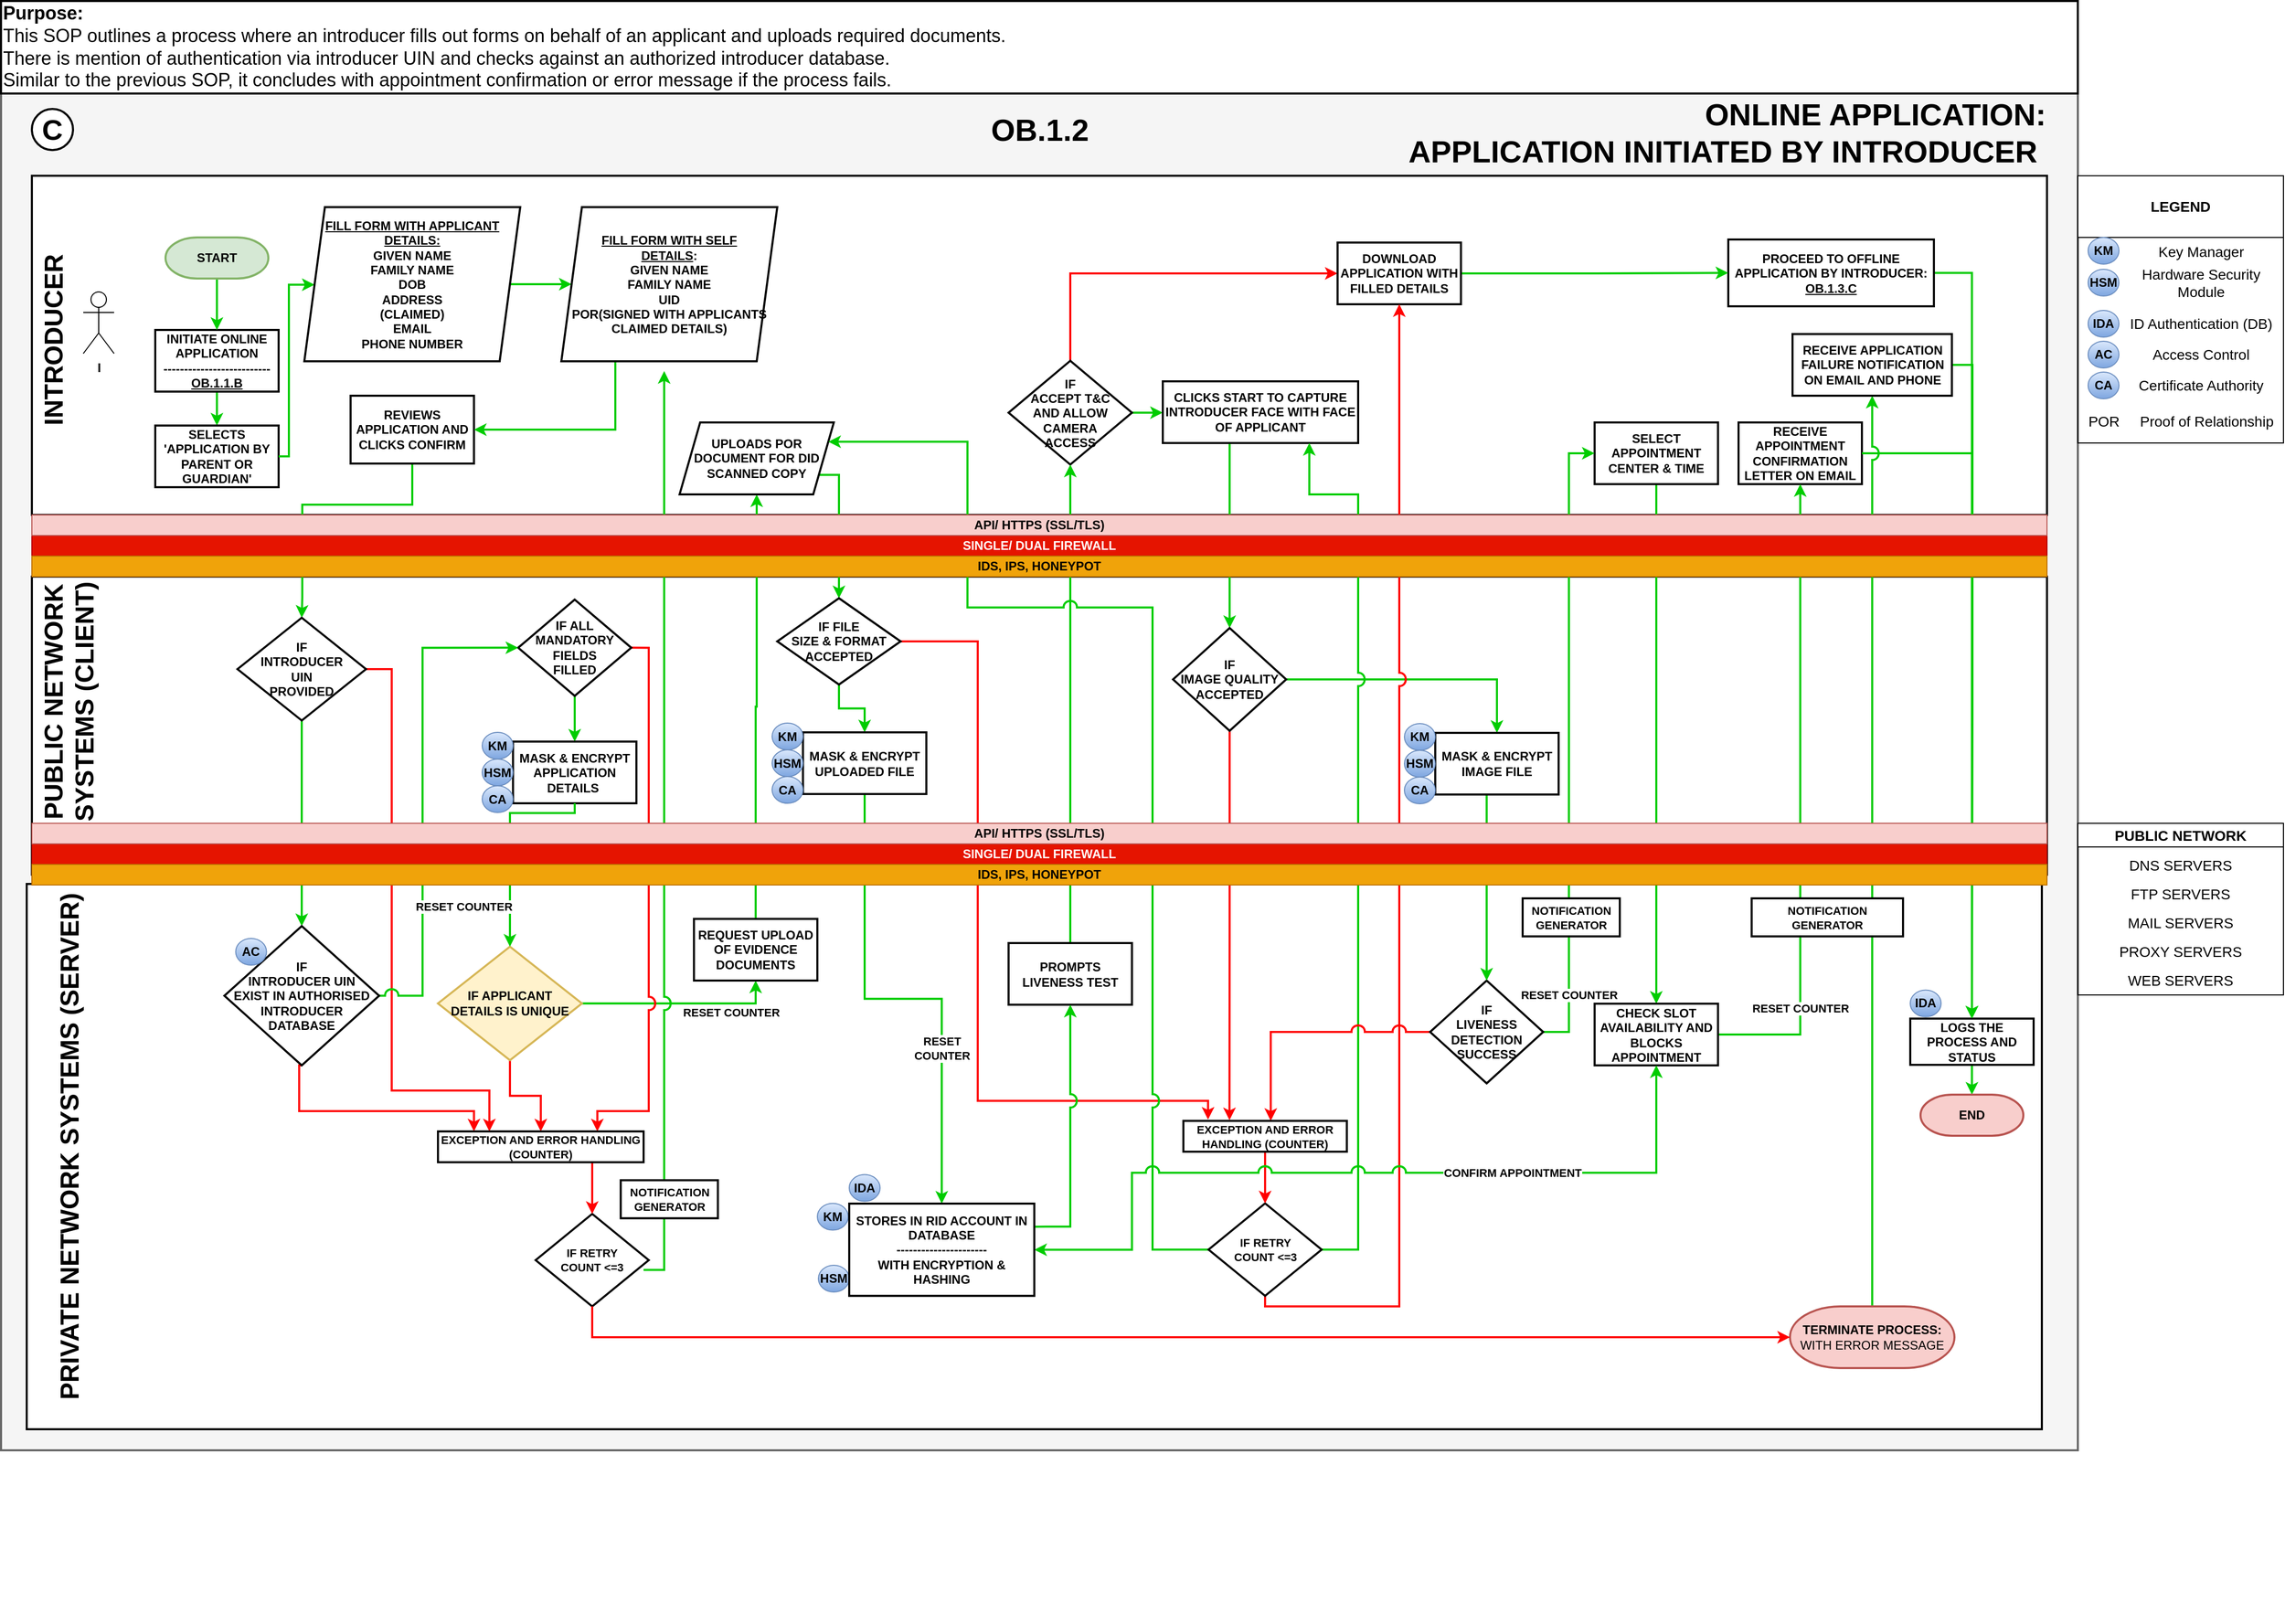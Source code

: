 <mxfile version="20.7.4" type="device"><diagram id="mKZWbqL0XB0lJD7sHjVe" name="Page-1"><mxGraphModel dx="-932" dy="743" grid="1" gridSize="10" guides="1" tooltips="1" connect="1" arrows="1" fold="1" page="1" pageScale="1" pageWidth="1920" pageHeight="1200" math="0" shadow="0"><root><mxCell id="0"/><mxCell id="1" parent="0"/><mxCell id="V0XUvgyLBSWxk2wAO0TV-1" value="" style="rounded=0;whiteSpace=wrap;html=1;fontSize=25;fillColor=#f5f5f5;fontColor=#333333;strokeColor=#666666;direction=east;strokeWidth=2;fontStyle=1" parent="1" vertex="1"><mxGeometry x="2150" y="100" width="2020" height="1320" as="geometry"/></mxCell><mxCell id="V0XUvgyLBSWxk2wAO0TV-2" value="" style="rounded=0;whiteSpace=wrap;html=1;strokeWidth=2;fontStyle=1" parent="1" vertex="1"><mxGeometry x="2180" y="570" width="1960" height="290" as="geometry"/></mxCell><mxCell id="V0XUvgyLBSWxk2wAO0TV-3" value="" style="rounded=0;whiteSpace=wrap;html=1;strokeWidth=2;fontStyle=1" parent="1" vertex="1"><mxGeometry x="2180" y="180" width="1960" height="330" as="geometry"/></mxCell><mxCell id="V0XUvgyLBSWxk2wAO0TV-4" value="" style="rounded=0;whiteSpace=wrap;html=1;strokeWidth=2;fontStyle=1" parent="1" vertex="1"><mxGeometry x="2175" y="869" width="1960" height="530.5" as="geometry"/></mxCell><mxCell id="V0XUvgyLBSWxk2wAO0TV-5" style="edgeStyle=orthogonalEdgeStyle;rounded=0;orthogonalLoop=1;jettySize=auto;html=1;exitX=0.5;exitY=1;exitDx=0;exitDy=0;strokeColor=#00CC00;strokeWidth=2;fontStyle=1" parent="1" source="V0XUvgyLBSWxk2wAO0TV-6" target="V0XUvgyLBSWxk2wAO0TV-7" edge="1"><mxGeometry relative="1" as="geometry"/></mxCell><mxCell id="V0XUvgyLBSWxk2wAO0TV-6" value="INITIATE ONLINE APPLICATION&lt;br&gt;--------------------------&lt;br&gt;&lt;u&gt;OB.1.1.B&lt;/u&gt;" style="rounded=0;whiteSpace=wrap;html=1;strokeWidth=2;fontStyle=1" parent="1" vertex="1"><mxGeometry x="2300" y="330" width="120" height="60" as="geometry"/></mxCell><mxCell id="V0XUvgyLBSWxk2wAO0TV-7" value="SELECTS 'APPLICATION BY PARENT OR GUARDIAN'" style="rounded=0;whiteSpace=wrap;html=1;strokeWidth=2;fontStyle=1" parent="1" vertex="1"><mxGeometry x="2300" y="423" width="120" height="60" as="geometry"/></mxCell><mxCell id="V0XUvgyLBSWxk2wAO0TV-8" style="edgeStyle=orthogonalEdgeStyle;rounded=0;orthogonalLoop=1;jettySize=auto;html=1;exitX=1;exitY=0.5;exitDx=0;exitDy=0;entryX=0;entryY=0.5;entryDx=0;entryDy=0;strokeColor=#00CC00;strokeWidth=2;fontStyle=1" parent="1" source="V0XUvgyLBSWxk2wAO0TV-7" target="V0XUvgyLBSWxk2wAO0TV-51" edge="1"><mxGeometry relative="1" as="geometry"><mxPoint x="2620" y="310" as="targetPoint"/><Array as="points"><mxPoint x="2430" y="453"/><mxPoint x="2430" y="286"/><mxPoint x="2455" y="286"/></Array><mxPoint x="2570" y="450" as="sourcePoint"/></mxGeometry></mxCell><mxCell id="V0XUvgyLBSWxk2wAO0TV-9" style="edgeStyle=orthogonalEdgeStyle;rounded=0;orthogonalLoop=1;jettySize=auto;html=1;exitX=0.5;exitY=1;exitDx=0;exitDy=0;strokeColor=#00CC00;strokeWidth=2;fontStyle=1;entryX=0.5;entryY=0;entryDx=0;entryDy=0;" parent="1" source="V0XUvgyLBSWxk2wAO0TV-10" target="V0XUvgyLBSWxk2wAO0TV-134" edge="1"><mxGeometry relative="1" as="geometry"><Array as="points"><mxPoint x="2550" y="500"/><mxPoint x="2443" y="500"/><mxPoint x="2443" y="590"/><mxPoint x="2443" y="590"/></Array><mxPoint x="2515" y="597.0" as="targetPoint"/></mxGeometry></mxCell><mxCell id="V0XUvgyLBSWxk2wAO0TV-10" value="REVIEWS APPLICATION AND CLICKS CONFIRM" style="rounded=0;whiteSpace=wrap;html=1;strokeWidth=2;fontStyle=1" parent="1" vertex="1"><mxGeometry x="2490" y="394" width="120" height="66" as="geometry"/></mxCell><mxCell id="V0XUvgyLBSWxk2wAO0TV-11" value="" style="edgeStyle=orthogonalEdgeStyle;rounded=0;orthogonalLoop=1;jettySize=auto;html=1;exitX=0.5;exitY=1;exitDx=0;exitDy=0;strokeColor=#FF0000;strokeWidth=2;fontStyle=1;horizontal=1;fontSize=13;verticalAlign=middle;" parent="1" source="V0XUvgyLBSWxk2wAO0TV-13" target="V0XUvgyLBSWxk2wAO0TV-139" edge="1"><mxGeometry x="-0.274" y="20" relative="1" as="geometry"><mxPoint x="2640" y="389.5" as="targetPoint"/><Array as="points"/><mxPoint as="offset"/></mxGeometry></mxCell><mxCell id="V0XUvgyLBSWxk2wAO0TV-12" value="RESET COUNTER" style="edgeStyle=orthogonalEdgeStyle;rounded=0;orthogonalLoop=1;jettySize=auto;html=1;exitX=1;exitY=0.5;exitDx=0;exitDy=0;entryX=0.5;entryY=1;entryDx=0;entryDy=0;strokeColor=#00CC00;strokeWidth=2;fontStyle=1;jumpStyle=arc;" parent="1" source="V0XUvgyLBSWxk2wAO0TV-13" target="V0XUvgyLBSWxk2wAO0TV-19" edge="1"><mxGeometry x="0.516" y="-9" relative="1" as="geometry"><mxPoint as="offset"/></mxGeometry></mxCell><mxCell id="V0XUvgyLBSWxk2wAO0TV-13" value="IF APPLICANT&lt;br style=&quot;border-color: var(--border-color);&quot;&gt;DETAILS IS UNIQUE" style="rounded=0;whiteSpace=wrap;html=1;strokeWidth=2;fontStyle=1;shape=rhombus;perimeter=rhombusPerimeter;fillColor=#fff2cc;strokeColor=#d6b656;" parent="1" vertex="1"><mxGeometry x="2575" y="930" width="140" height="110.5" as="geometry"/></mxCell><mxCell id="V0XUvgyLBSWxk2wAO0TV-14" style="edgeStyle=orthogonalEdgeStyle;rounded=0;orthogonalLoop=1;jettySize=auto;html=1;exitX=0.5;exitY=1;exitDx=0;exitDy=0;entryX=0.5;entryY=0;entryDx=0;entryDy=0;strokeColor=#00CC00;strokeWidth=2;fontStyle=1" parent="1" source="V0XUvgyLBSWxk2wAO0TV-16" target="V0XUvgyLBSWxk2wAO0TV-87" edge="1"><mxGeometry relative="1" as="geometry"/></mxCell><mxCell id="V0XUvgyLBSWxk2wAO0TV-15" style="edgeStyle=orthogonalEdgeStyle;rounded=0;orthogonalLoop=1;jettySize=auto;html=1;exitX=1;exitY=0.5;exitDx=0;exitDy=0;fontSize=13;verticalAlign=bottom;strokeColor=#FF0000;strokeWidth=2;fontStyle=1;jumpStyle=arc;jumpSize=11;" parent="1" source="V0XUvgyLBSWxk2wAO0TV-16" target="V0XUvgyLBSWxk2wAO0TV-139" edge="1"><mxGeometry relative="1" as="geometry"><Array as="points"><mxPoint x="2780" y="639"/><mxPoint x="2780" y="1090"/><mxPoint x="2730" y="1090"/></Array></mxGeometry></mxCell><mxCell id="V0XUvgyLBSWxk2wAO0TV-16" value="IF ALL&lt;br&gt;MANDATORY FIELDS &lt;br&gt;FILLED" style="rounded=0;whiteSpace=wrap;html=1;strokeWidth=2;fontStyle=1;shape=rhombus;perimeter=rhombusPerimeter;" parent="1" vertex="1"><mxGeometry x="2653" y="592.36" width="110" height="93.64" as="geometry"/></mxCell><mxCell id="V0XUvgyLBSWxk2wAO0TV-18" style="edgeStyle=orthogonalEdgeStyle;rounded=0;orthogonalLoop=1;jettySize=auto;html=1;exitX=0.5;exitY=0;exitDx=0;exitDy=0;strokeColor=#00CC00;strokeWidth=2;fontStyle=1" parent="1" source="V0XUvgyLBSWxk2wAO0TV-19" target="V0XUvgyLBSWxk2wAO0TV-21" edge="1"><mxGeometry relative="1" as="geometry"/></mxCell><mxCell id="V0XUvgyLBSWxk2wAO0TV-19" value="REQUEST UPLOAD OF EVIDENCE DOCUMENTS" style="rounded=0;whiteSpace=wrap;html=1;strokeWidth=2;fontStyle=1" parent="1" vertex="1"><mxGeometry x="2824" y="903" width="120" height="60" as="geometry"/></mxCell><mxCell id="V0XUvgyLBSWxk2wAO0TV-20" style="edgeStyle=orthogonalEdgeStyle;rounded=0;orthogonalLoop=1;jettySize=auto;html=1;exitX=1;exitY=0.75;exitDx=0;exitDy=0;entryX=0.5;entryY=0;entryDx=0;entryDy=0;strokeColor=#00CC00;strokeWidth=2;fontStyle=1" parent="1" source="V0XUvgyLBSWxk2wAO0TV-21" target="V0XUvgyLBSWxk2wAO0TV-34" edge="1"><mxGeometry relative="1" as="geometry"><Array as="points"><mxPoint x="2965" y="471"/></Array></mxGeometry></mxCell><mxCell id="V0XUvgyLBSWxk2wAO0TV-21" value="UPLOADS POR DOCUMENT FOR DID SCANNED COPY" style="rounded=0;whiteSpace=wrap;html=1;strokeWidth=2;fontStyle=1;shape=parallelogram;perimeter=parallelogramPerimeter;fixedSize=1;" parent="1" vertex="1"><mxGeometry x="2810" y="420" width="150" height="70" as="geometry"/></mxCell><mxCell id="V0XUvgyLBSWxk2wAO0TV-22" style="edgeStyle=orthogonalEdgeStyle;rounded=0;orthogonalLoop=1;jettySize=auto;html=1;exitX=1;exitY=0.5;exitDx=0;exitDy=0;entryX=0;entryY=0.5;entryDx=0;entryDy=0;strokeColor=#00CC00;strokeWidth=2;fontStyle=1" parent="1" source="V0XUvgyLBSWxk2wAO0TV-24" target="V0XUvgyLBSWxk2wAO0TV-26" edge="1"><mxGeometry relative="1" as="geometry"/></mxCell><mxCell id="V0XUvgyLBSWxk2wAO0TV-23" style="edgeStyle=orthogonalEdgeStyle;rounded=0;orthogonalLoop=1;jettySize=auto;html=1;exitX=0.5;exitY=0;exitDx=0;exitDy=0;entryX=0;entryY=0.5;entryDx=0;entryDy=0;strokeColor=#FF0000;strokeWidth=2;fontStyle=1;" parent="1" source="V0XUvgyLBSWxk2wAO0TV-24" target="V0XUvgyLBSWxk2wAO0TV-57" edge="1"><mxGeometry relative="1" as="geometry"><mxPoint x="3190" y="330" as="targetPoint"/></mxGeometry></mxCell><mxCell id="V0XUvgyLBSWxk2wAO0TV-24" value="IF &lt;br&gt;ACCEPT T&amp;amp;C &lt;br&gt;AND ALLOW CAMERA &lt;br&gt;ACCESS" style="rounded=0;whiteSpace=wrap;html=1;strokeWidth=2;fontStyle=1;shape=rhombus;perimeter=rhombusPerimeter;" parent="1" vertex="1"><mxGeometry x="3130" y="360" width="120" height="101" as="geometry"/></mxCell><mxCell id="V0XUvgyLBSWxk2wAO0TV-25" style="edgeStyle=orthogonalEdgeStyle;rounded=0;orthogonalLoop=1;jettySize=auto;html=1;exitX=0.342;exitY=1.005;exitDx=0;exitDy=0;strokeColor=#00CC00;strokeWidth=2;fontStyle=1;exitPerimeter=0;" parent="1" source="V0XUvgyLBSWxk2wAO0TV-26" target="V0XUvgyLBSWxk2wAO0TV-49" edge="1"><mxGeometry relative="1" as="geometry"><Array as="points"><mxPoint x="3344" y="440"/><mxPoint x="3345" y="440"/></Array></mxGeometry></mxCell><mxCell id="V0XUvgyLBSWxk2wAO0TV-26" value="CLICKS START TO CAPTURE INTRODUCER FACE WITH FACE OF APPLICANT" style="rounded=0;whiteSpace=wrap;html=1;strokeWidth=2;fontStyle=1" parent="1" vertex="1"><mxGeometry x="3280" y="380" width="190" height="60" as="geometry"/></mxCell><mxCell id="V0XUvgyLBSWxk2wAO0TV-27" value="RECEIVE APPOINTMENT CONFIRMATION LETTER ON EMAIL" style="rounded=0;whiteSpace=wrap;html=1;strokeWidth=2;fontStyle=1" parent="1" vertex="1"><mxGeometry x="3840" y="420" width="120" height="60" as="geometry"/></mxCell><mxCell id="V0XUvgyLBSWxk2wAO0TV-28" style="edgeStyle=orthogonalEdgeStyle;rounded=0;orthogonalLoop=1;jettySize=auto;html=1;exitX=0.5;exitY=1;exitDx=0;exitDy=0;entryX=0.5;entryY=0;entryDx=0;entryDy=0;strokeColor=#00CC00;strokeWidth=2;fontStyle=1" parent="1" source="V0XUvgyLBSWxk2wAO0TV-29" target="V0XUvgyLBSWxk2wAO0TV-42" edge="1"><mxGeometry relative="1" as="geometry"><Array as="points"><mxPoint x="3760" y="900"/><mxPoint x="3760" y="900"/></Array></mxGeometry></mxCell><mxCell id="V0XUvgyLBSWxk2wAO0TV-29" value="SELECT APPOINTMENT CENTER &amp;amp; TIME" style="rounded=0;whiteSpace=wrap;html=1;strokeWidth=2;fontStyle=1" parent="1" vertex="1"><mxGeometry x="3700" y="420" width="120" height="60" as="geometry"/></mxCell><mxCell id="V0XUvgyLBSWxk2wAO0TV-30" style="edgeStyle=orthogonalEdgeStyle;rounded=0;orthogonalLoop=1;jettySize=auto;html=1;exitX=0.5;exitY=0;exitDx=0;exitDy=0;strokeColor=#00CC00;strokeWidth=2;fontStyle=1;entryX=0.5;entryY=1;entryDx=0;entryDy=0;" parent="1" source="V0XUvgyLBSWxk2wAO0TV-31" target="V0XUvgyLBSWxk2wAO0TV-24" edge="1"><mxGeometry relative="1" as="geometry"><Array as="points"><mxPoint x="3190" y="470"/></Array><mxPoint x="3340" y="480" as="targetPoint"/></mxGeometry></mxCell><mxCell id="V0XUvgyLBSWxk2wAO0TV-31" value="PROMPTS LIVENESS TEST" style="rounded=0;whiteSpace=wrap;html=1;strokeWidth=2;fontStyle=1" parent="1" vertex="1"><mxGeometry x="3130" y="926.5" width="120" height="60" as="geometry"/></mxCell><mxCell id="V0XUvgyLBSWxk2wAO0TV-32" value="RESET &lt;br&gt;COUNTER" style="edgeStyle=orthogonalEdgeStyle;rounded=0;orthogonalLoop=1;jettySize=auto;html=1;exitX=0.5;exitY=1;exitDx=0;exitDy=0;strokeColor=#00CC00;strokeWidth=2;fontStyle=1;" parent="1" source="V0XUvgyLBSWxk2wAO0TV-100" target="V0XUvgyLBSWxk2wAO0TV-105" edge="1"><mxGeometry x="0.363" relative="1" as="geometry"><mxPoint x="3200" y="925.5" as="targetPoint"/><mxPoint as="offset"/></mxGeometry></mxCell><mxCell id="V0XUvgyLBSWxk2wAO0TV-33" style="edgeStyle=orthogonalEdgeStyle;rounded=0;orthogonalLoop=1;jettySize=auto;html=1;exitX=1;exitY=0.5;exitDx=0;exitDy=0;entryX=0.153;entryY=-0.039;entryDx=0;entryDy=0;fontSize=13;verticalAlign=bottom;strokeColor=#FF0000;strokeWidth=2;fontStyle=1;entryPerimeter=0;" parent="1" source="V0XUvgyLBSWxk2wAO0TV-34" target="V0XUvgyLBSWxk2wAO0TV-122" edge="1"><mxGeometry relative="1" as="geometry"><Array as="points"><mxPoint x="3100" y="633"/><mxPoint x="3100" y="1080"/><mxPoint x="3324" y="1080"/><mxPoint x="3324" y="1098"/></Array></mxGeometry></mxCell><mxCell id="NzUfy9cO0BzUcHue6pzK-2" style="edgeStyle=orthogonalEdgeStyle;rounded=0;orthogonalLoop=1;jettySize=auto;html=1;exitX=0.5;exitY=1;exitDx=0;exitDy=0;strokeColor=#00CC00;strokeWidth=2;fontStyle=1;" parent="1" source="V0XUvgyLBSWxk2wAO0TV-34" target="V0XUvgyLBSWxk2wAO0TV-100" edge="1"><mxGeometry relative="1" as="geometry"/></mxCell><mxCell id="V0XUvgyLBSWxk2wAO0TV-34" value="IF FILE&lt;br&gt;SIZE &amp;amp; FORMAT ACCEPTED" style="rounded=0;whiteSpace=wrap;html=1;strokeWidth=2;fontStyle=1;shape=rhombus;perimeter=rhombusPerimeter;" parent="1" vertex="1"><mxGeometry x="2905" y="591" width="120" height="84" as="geometry"/></mxCell><mxCell id="V0XUvgyLBSWxk2wAO0TV-35" style="edgeStyle=orthogonalEdgeStyle;rounded=0;orthogonalLoop=1;jettySize=auto;html=1;exitX=1;exitY=0.5;exitDx=0;exitDy=0;strokeColor=#00CC00;strokeWidth=2;fontStyle=1" parent="1" source="V0XUvgyLBSWxk2wAO0TV-27" target="V0XUvgyLBSWxk2wAO0TV-94" edge="1"><mxGeometry relative="1" as="geometry"><mxPoint x="4060" y="1165.5" as="targetPoint"/></mxGeometry></mxCell><mxCell id="V0XUvgyLBSWxk2wAO0TV-36" style="edgeStyle=orthogonalEdgeStyle;rounded=0;orthogonalLoop=1;jettySize=auto;html=1;exitX=1;exitY=0.25;exitDx=0;exitDy=0;entryX=0.5;entryY=1;entryDx=0;entryDy=0;strokeColor=#00CC00;strokeWidth=2;fontStyle=1;jumpStyle=arc;jumpSize=11;" parent="1" source="V0XUvgyLBSWxk2wAO0TV-105" target="V0XUvgyLBSWxk2wAO0TV-31" edge="1"><mxGeometry relative="1" as="geometry"><mxPoint x="3280" y="945.5" as="sourcePoint"/></mxGeometry></mxCell><mxCell id="V0XUvgyLBSWxk2wAO0TV-37" value="INTRODUCER" style="text;html=1;align=center;verticalAlign=middle;resizable=0;points=[];autosize=1;strokeColor=none;fillColor=none;fontSize=25;fontStyle=1;strokeWidth=2;horizontal=0;" parent="1" vertex="1"><mxGeometry x="2175" y="250" width="50" height="180" as="geometry"/></mxCell><mxCell id="V0XUvgyLBSWxk2wAO0TV-38" value="OB.1.2" style="text;html=1;align=center;verticalAlign=middle;resizable=0;points=[];autosize=1;strokeColor=none;fillColor=none;fontSize=30;fontStyle=1" parent="1" vertex="1"><mxGeometry x="3100" y="110" width="120" height="50" as="geometry"/></mxCell><mxCell id="V0XUvgyLBSWxk2wAO0TV-39" value="&lt;br&gt;&lt;table style=&quot;border-collapse:&lt;br/&gt; collapse;width:310pt&quot; width=&quot;413&quot; cellspacing=&quot;0&quot; cellpadding=&quot;0&quot; border=&quot;0&quot;&gt;&lt;tbody&gt;&lt;tr style=&quot;height:14.4pt&quot; height=&quot;19&quot;&gt;  &lt;td style=&quot;height:14.4pt;width:310pt&quot; width=&quot;413&quot; class=&quot;xl65&quot; height=&quot;19&quot;&gt;ONLINE APPLICATION: &lt;br&gt;APPLICATION INITIATED BY INTRODUCER&amp;nbsp;&lt;/td&gt;&lt;/tr&gt;&lt;/tbody&gt;&lt;/table&gt;" style="text;html=1;align=right;verticalAlign=middle;resizable=0;points=[];autosize=1;strokeColor=none;fillColor=none;fontSize=30;fontStyle=1" parent="1" vertex="1"><mxGeometry x="3500" y="60" width="640" height="120" as="geometry"/></mxCell><mxCell id="V0XUvgyLBSWxk2wAO0TV-40" value="C" style="ellipse;whiteSpace=wrap;html=1;aspect=fixed;fontSize=28;fontColor=default;strokeWidth=2;fontStyle=1" parent="1" vertex="1"><mxGeometry x="2180" y="115" width="40" height="40" as="geometry"/></mxCell><mxCell id="V0XUvgyLBSWxk2wAO0TV-41" value="RESET COUNTER" style="edgeStyle=orthogonalEdgeStyle;rounded=0;orthogonalLoop=1;jettySize=auto;html=1;exitX=1;exitY=0.5;exitDx=0;exitDy=0;entryX=0.5;entryY=1;entryDx=0;entryDy=0;strokeColor=#00CC00;strokeWidth=2;fontStyle=1;" parent="1" source="V0XUvgyLBSWxk2wAO0TV-42" target="V0XUvgyLBSWxk2wAO0TV-27" edge="1"><mxGeometry x="-0.658" relative="1" as="geometry"><mxPoint x="3870" y="975" as="targetPoint"/><mxPoint as="offset"/></mxGeometry></mxCell><mxCell id="V0XUvgyLBSWxk2wAO0TV-42" value="CHECK SLOT AVAILABILITY AND BLOCKS APPOINTMENT" style="rounded=0;whiteSpace=wrap;html=1;strokeWidth=2;fontStyle=1" parent="1" vertex="1"><mxGeometry x="3700" y="985.5" width="120" height="60" as="geometry"/></mxCell><mxCell id="V0XUvgyLBSWxk2wAO0TV-43" style="edgeStyle=orthogonalEdgeStyle;rounded=0;orthogonalLoop=1;jettySize=auto;html=1;exitX=0.5;exitY=1;exitDx=0;exitDy=0;exitPerimeter=0;entryX=0.5;entryY=0;entryDx=0;entryDy=0;strokeColor=#00CC00;strokeWidth=2;fontStyle=1;" parent="1" source="V0XUvgyLBSWxk2wAO0TV-44" target="V0XUvgyLBSWxk2wAO0TV-6" edge="1"><mxGeometry relative="1" as="geometry"/></mxCell><mxCell id="V0XUvgyLBSWxk2wAO0TV-44" value="&lt;b&gt;START&lt;/b&gt;" style="strokeWidth=2;html=1;shape=mxgraph.flowchart.terminator;whiteSpace=wrap;fillColor=#d5e8d4;strokeColor=#82b366;" parent="1" vertex="1"><mxGeometry x="2310" y="240" width="100" height="40" as="geometry"/></mxCell><mxCell id="V0XUvgyLBSWxk2wAO0TV-45" style="edgeStyle=orthogonalEdgeStyle;rounded=0;orthogonalLoop=1;jettySize=auto;html=1;exitX=0.5;exitY=0;exitDx=0;exitDy=0;exitPerimeter=0;entryX=0.5;entryY=1;entryDx=0;entryDy=0;strokeColor=#00CC00;strokeWidth=2;fontStyle=1;jumpStyle=arc;jumpSize=11;" parent="1" source="V0XUvgyLBSWxk2wAO0TV-46" target="V0XUvgyLBSWxk2wAO0TV-127" edge="1"><mxGeometry relative="1" as="geometry"/></mxCell><mxCell id="V0XUvgyLBSWxk2wAO0TV-46" value="&lt;span style=&quot;border-color: var(--border-color);&quot;&gt;&lt;b&gt;TERMINATE PROCESS:&lt;br&gt;&lt;/b&gt;&lt;/span&gt;WITH ERROR MESSAGE" style="strokeWidth=2;html=1;shape=mxgraph.flowchart.terminator;whiteSpace=wrap;fillColor=#f8cecc;strokeColor=#b85450;" parent="1" vertex="1"><mxGeometry x="3890" y="1280" width="160" height="60" as="geometry"/></mxCell><mxCell id="V0XUvgyLBSWxk2wAO0TV-47" style="edgeStyle=orthogonalEdgeStyle;rounded=0;orthogonalLoop=1;jettySize=auto;html=1;exitX=0.5;exitY=1;exitDx=0;exitDy=0;fontSize=13;verticalAlign=bottom;strokeColor=#FF0000;strokeWidth=2;fontStyle=1;entryX=0.282;entryY=-0.022;entryDx=0;entryDy=0;entryPerimeter=0;" parent="1" source="V0XUvgyLBSWxk2wAO0TV-49" target="V0XUvgyLBSWxk2wAO0TV-122" edge="1"><mxGeometry relative="1" as="geometry"><Array as="points"/></mxGeometry></mxCell><mxCell id="V0XUvgyLBSWxk2wAO0TV-48" style="edgeStyle=orthogonalEdgeStyle;rounded=0;orthogonalLoop=1;jettySize=auto;html=1;exitX=1;exitY=0.5;exitDx=0;exitDy=0;strokeColor=#00CC00;strokeWidth=2;fontStyle=1;entryX=0.5;entryY=0;entryDx=0;entryDy=0;" parent="1" source="V0XUvgyLBSWxk2wAO0TV-49" target="V0XUvgyLBSWxk2wAO0TV-118" edge="1"><mxGeometry relative="1" as="geometry"/></mxCell><mxCell id="V0XUvgyLBSWxk2wAO0TV-49" value="IF &lt;br&gt;IMAGE QUALITY ACCEPTED" style="rounded=0;whiteSpace=wrap;html=1;strokeWidth=2;fontStyle=1;shape=rhombus;perimeter=rhombusPerimeter;" parent="1" vertex="1"><mxGeometry x="3290" y="620" width="110" height="100" as="geometry"/></mxCell><mxCell id="V0XUvgyLBSWxk2wAO0TV-50" style="edgeStyle=orthogonalEdgeStyle;rounded=0;orthogonalLoop=1;jettySize=auto;html=1;exitX=1;exitY=0.5;exitDx=0;exitDy=0;entryX=0;entryY=0.5;entryDx=0;entryDy=0;strokeColor=#00CC00;strokeWidth=2;fontStyle=1;" parent="1" source="V0XUvgyLBSWxk2wAO0TV-51" target="V0XUvgyLBSWxk2wAO0TV-131" edge="1"><mxGeometry relative="1" as="geometry"/></mxCell><mxCell id="V0XUvgyLBSWxk2wAO0TV-51" value="&lt;u&gt;FILL FORM WITH APPLICANT DETAILS:&lt;/u&gt;&lt;br style=&quot;border-color: var(--border-color);&quot;&gt;GIVEN NAME&lt;br style=&quot;border-color: var(--border-color);&quot;&gt;FAMILY NAME&lt;br style=&quot;border-color: var(--border-color);&quot;&gt;DOB&lt;br style=&quot;border-color: var(--border-color);&quot;&gt;ADDRESS&lt;br style=&quot;border-color: var(--border-color);&quot;&gt;(CLAIMED)&lt;br style=&quot;border-color: var(--border-color);&quot;&gt;EMAIL&lt;br style=&quot;border-color: var(--border-color);&quot;&gt;PHONE NUMBER" style="shape=parallelogram;perimeter=parallelogramPerimeter;whiteSpace=wrap;html=1;fixedSize=1;align=center;rounded=0;strokeWidth=2;fontStyle=1;verticalAlign=middle;" parent="1" vertex="1"><mxGeometry x="2445" y="210.5" width="210" height="150" as="geometry"/></mxCell><mxCell id="V0XUvgyLBSWxk2wAO0TV-52" style="edgeStyle=orthogonalEdgeStyle;rounded=0;orthogonalLoop=1;jettySize=auto;html=1;exitX=1;exitY=0.5;exitDx=0;exitDy=0;fontSize=13;verticalAlign=bottom;strokeColor=#FF0000;strokeWidth=2;fontStyle=1;entryX=0.25;entryY=0;entryDx=0;entryDy=0;" parent="1" source="V0XUvgyLBSWxk2wAO0TV-134" target="V0XUvgyLBSWxk2wAO0TV-139" edge="1"><mxGeometry relative="1" as="geometry"><Array as="points"><mxPoint x="2530" y="660"/><mxPoint x="2530" y="1070"/><mxPoint x="2625" y="1070"/></Array></mxGeometry></mxCell><mxCell id="V0XUvgyLBSWxk2wAO0TV-54" style="edgeStyle=orthogonalEdgeStyle;rounded=0;orthogonalLoop=1;jettySize=auto;html=1;exitX=1;exitY=0.5;exitDx=0;exitDy=0;fontSize=11;fillColor=default;strokeWidth=2;fontStyle=1;strokeColor=#00CC00;" parent="1" source="V0XUvgyLBSWxk2wAO0TV-55" target="V0XUvgyLBSWxk2wAO0TV-94" edge="1"><mxGeometry relative="1" as="geometry"/></mxCell><mxCell id="V0XUvgyLBSWxk2wAO0TV-55" value="PROCEED TO OFFLINE APPLICATION BY INTRODUCER:&lt;br&gt;&lt;u&gt;OB.1.3.C&lt;/u&gt;" style="strokeWidth=2;html=1;shape=label;whiteSpace=wrap;fillColor=default;strokeColor=default;rounded=0;fontStyle=1;" parent="1" vertex="1"><mxGeometry x="3830" y="242" width="200" height="65" as="geometry"/></mxCell><mxCell id="V0XUvgyLBSWxk2wAO0TV-56" style="edgeStyle=orthogonalEdgeStyle;rounded=0;orthogonalLoop=1;jettySize=auto;html=1;exitX=1;exitY=0.5;exitDx=0;exitDy=0;entryX=0;entryY=0.5;entryDx=0;entryDy=0;entryPerimeter=0;strokeColor=#00CC00;strokeWidth=2;fontStyle=1;" parent="1" source="V0XUvgyLBSWxk2wAO0TV-57" target="V0XUvgyLBSWxk2wAO0TV-55" edge="1"><mxGeometry relative="1" as="geometry"/></mxCell><mxCell id="V0XUvgyLBSWxk2wAO0TV-57" value="DOWNLOAD APPLICATION WITH FILLED DETAILS" style="rounded=0;whiteSpace=wrap;html=1;strokeWidth=2;fontStyle=1" parent="1" vertex="1"><mxGeometry x="3450" y="245" width="120" height="60" as="geometry"/></mxCell><mxCell id="V0XUvgyLBSWxk2wAO0TV-58" value="PUBLIC NETWORK&lt;br style=&quot;border-color: var(--border-color);&quot;&gt;SYSTEMS (CLIENT)" style="text;html=1;align=center;verticalAlign=middle;resizable=0;points=[];autosize=1;strokeColor=none;fillColor=none;fontStyle=1;fontSize=25;strokeWidth=2;horizontal=0;" parent="1" vertex="1"><mxGeometry x="2180" y="597" width="70" height="190" as="geometry"/></mxCell><mxCell id="V0XUvgyLBSWxk2wAO0TV-59" value="PRIVATE NETWORK SYSTEMS (SERVER)" style="text;html=1;align=center;verticalAlign=middle;resizable=0;points=[];autosize=1;strokeColor=none;fillColor=none;fontStyle=1;fontSize=25;strokeWidth=2;horizontal=0;" parent="1" vertex="1"><mxGeometry x="2190" y="869.75" width="50" height="510" as="geometry"/></mxCell><mxCell id="V0XUvgyLBSWxk2wAO0TV-60" value="&lt;font style=&quot;font-size: 14px;&quot;&gt;PUBLIC NETWORK&lt;/font&gt;" style="swimlane;whiteSpace=wrap;html=1;" parent="1" vertex="1"><mxGeometry x="4170" y="810" width="200" height="167" as="geometry"/></mxCell><mxCell id="V0XUvgyLBSWxk2wAO0TV-61" value="DNS SERVERS" style="text;html=1;strokeColor=none;fillColor=none;align=center;verticalAlign=middle;whiteSpace=wrap;rounded=0;fontSize=14;" parent="V0XUvgyLBSWxk2wAO0TV-60" vertex="1"><mxGeometry y="27" width="200" height="28" as="geometry"/></mxCell><mxCell id="V0XUvgyLBSWxk2wAO0TV-62" value="FTP SERVERS" style="text;html=1;strokeColor=none;fillColor=none;align=center;verticalAlign=middle;whiteSpace=wrap;rounded=0;fontSize=14;" parent="V0XUvgyLBSWxk2wAO0TV-60" vertex="1"><mxGeometry y="55" width="200" height="28" as="geometry"/></mxCell><mxCell id="V0XUvgyLBSWxk2wAO0TV-63" value="MAIL SERVERS" style="text;html=1;strokeColor=none;fillColor=none;align=center;verticalAlign=middle;whiteSpace=wrap;rounded=0;fontSize=14;" parent="V0XUvgyLBSWxk2wAO0TV-60" vertex="1"><mxGeometry y="83" width="200" height="28" as="geometry"/></mxCell><mxCell id="V0XUvgyLBSWxk2wAO0TV-64" value="PROXY SERVERS" style="text;html=1;strokeColor=none;fillColor=none;align=center;verticalAlign=middle;whiteSpace=wrap;rounded=0;fontSize=14;" parent="V0XUvgyLBSWxk2wAO0TV-60" vertex="1"><mxGeometry y="111" width="200" height="28" as="geometry"/></mxCell><mxCell id="V0XUvgyLBSWxk2wAO0TV-65" value="WEB SERVERS" style="text;html=1;strokeColor=none;fillColor=none;align=center;verticalAlign=middle;whiteSpace=wrap;rounded=0;fontSize=14;" parent="V0XUvgyLBSWxk2wAO0TV-60" vertex="1"><mxGeometry y="139" width="200" height="28" as="geometry"/></mxCell><mxCell id="V0XUvgyLBSWxk2wAO0TV-66" value="&lt;font style=&quot;font-size: 14px;&quot;&gt;LEGEND&lt;/font&gt;" style="swimlane;whiteSpace=wrap;html=1;startSize=60;" parent="1" vertex="1"><mxGeometry x="4170" y="180" width="200" height="260" as="geometry"/></mxCell><mxCell id="V0XUvgyLBSWxk2wAO0TV-67" value="KM" style="ellipse;whiteSpace=wrap;html=1;fillColor=#dae8fc;strokeColor=#6c8ebf;gradientColor=#7ea6e0;fontStyle=1" parent="V0XUvgyLBSWxk2wAO0TV-66" vertex="1"><mxGeometry x="10" y="60" width="30" height="26" as="geometry"/></mxCell><mxCell id="V0XUvgyLBSWxk2wAO0TV-68" value="IDA" style="ellipse;whiteSpace=wrap;html=1;fillColor=#dae8fc;strokeColor=#6c8ebf;gradientColor=#7ea6e0;fontStyle=1" parent="V0XUvgyLBSWxk2wAO0TV-66" vertex="1"><mxGeometry x="10" y="131" width="30" height="26" as="geometry"/></mxCell><mxCell id="V0XUvgyLBSWxk2wAO0TV-69" value="HSM" style="ellipse;whiteSpace=wrap;html=1;fillColor=#dae8fc;strokeColor=#6c8ebf;gradientColor=#7ea6e0;fontStyle=1" parent="V0XUvgyLBSWxk2wAO0TV-66" vertex="1"><mxGeometry x="10" y="91" width="30" height="26" as="geometry"/></mxCell><mxCell id="V0XUvgyLBSWxk2wAO0TV-71" value="Key Manager" style="text;html=1;strokeColor=none;fillColor=none;align=center;verticalAlign=middle;whiteSpace=wrap;rounded=0;fontSize=14;" parent="V0XUvgyLBSWxk2wAO0TV-66" vertex="1"><mxGeometry x="40" y="60" width="160" height="28" as="geometry"/></mxCell><mxCell id="V0XUvgyLBSWxk2wAO0TV-73" value="Hardware Security Module" style="text;html=1;strokeColor=none;fillColor=none;align=center;verticalAlign=middle;whiteSpace=wrap;rounded=0;fontSize=14;" parent="V0XUvgyLBSWxk2wAO0TV-66" vertex="1"><mxGeometry x="40" y="90" width="160" height="28" as="geometry"/></mxCell><mxCell id="V0XUvgyLBSWxk2wAO0TV-74" value="ID Authentication (DB)" style="text;html=1;strokeColor=none;fillColor=none;align=center;verticalAlign=middle;whiteSpace=wrap;rounded=0;fontSize=14;" parent="V0XUvgyLBSWxk2wAO0TV-66" vertex="1"><mxGeometry x="40" y="130" width="160" height="28" as="geometry"/></mxCell><mxCell id="V0XUvgyLBSWxk2wAO0TV-75" value="AC" style="ellipse;whiteSpace=wrap;html=1;fillColor=#dae8fc;strokeColor=#6c8ebf;gradientColor=#7ea6e0;fontStyle=1" parent="V0XUvgyLBSWxk2wAO0TV-66" vertex="1"><mxGeometry x="10" y="161" width="30" height="26" as="geometry"/></mxCell><mxCell id="V0XUvgyLBSWxk2wAO0TV-76" value="Access Control" style="text;html=1;strokeColor=none;fillColor=none;align=center;verticalAlign=middle;whiteSpace=wrap;rounded=0;fontSize=14;" parent="V0XUvgyLBSWxk2wAO0TV-66" vertex="1"><mxGeometry x="40" y="160" width="160" height="28" as="geometry"/></mxCell><mxCell id="V0XUvgyLBSWxk2wAO0TV-77" value="Certificate Authority" style="text;html=1;strokeColor=none;fillColor=none;align=center;verticalAlign=middle;whiteSpace=wrap;rounded=0;fontSize=14;" parent="V0XUvgyLBSWxk2wAO0TV-66" vertex="1"><mxGeometry x="40" y="190" width="160" height="28" as="geometry"/></mxCell><mxCell id="V0XUvgyLBSWxk2wAO0TV-78" value="CA" style="ellipse;whiteSpace=wrap;html=1;fillColor=#dae8fc;strokeColor=#6c8ebf;gradientColor=#7ea6e0;fontStyle=1" parent="V0XUvgyLBSWxk2wAO0TV-66" vertex="1"><mxGeometry x="10" y="191" width="30" height="26" as="geometry"/></mxCell><mxCell id="V0XUvgyLBSWxk2wAO0TV-79" value="POR" style="text;html=1;align=center;verticalAlign=middle;resizable=0;points=[];autosize=1;strokeColor=none;fillColor=none;fontSize=14;rounded=0;" parent="V0XUvgyLBSWxk2wAO0TV-66" vertex="1"><mxGeometry y="224" width="50" height="30" as="geometry"/></mxCell><mxCell id="V0XUvgyLBSWxk2wAO0TV-82" value="Proof of Relationship" style="text;html=1;align=center;verticalAlign=middle;resizable=0;points=[];autosize=1;strokeColor=none;fillColor=none;fontSize=14;rounded=0;" parent="V0XUvgyLBSWxk2wAO0TV-66" vertex="1"><mxGeometry x="50" y="224" width="150" height="30" as="geometry"/></mxCell><mxCell id="V0XUvgyLBSWxk2wAO0TV-85" value="I" style="shape=umlActor;verticalLabelPosition=bottom;verticalAlign=top;html=1;outlineConnect=0;fontStyle=1" parent="1" vertex="1"><mxGeometry x="2230" y="293" width="30" height="60" as="geometry"/></mxCell><mxCell id="V0XUvgyLBSWxk2wAO0TV-86" value="" style="group" parent="1" vertex="1" connectable="0"><mxGeometry x="2618" y="721.5" width="150" height="78" as="geometry"/></mxCell><mxCell id="V0XUvgyLBSWxk2wAO0TV-87" value="MASK &amp;amp; ENCRYPT APPLICATION DETAILS&amp;nbsp;" style="rounded=0;whiteSpace=wrap;html=1;fontStyle=1;strokeWidth=2;" parent="V0XUvgyLBSWxk2wAO0TV-86" vertex="1"><mxGeometry x="30" y="9" width="120" height="60" as="geometry"/></mxCell><mxCell id="V0XUvgyLBSWxk2wAO0TV-88" value="CA" style="ellipse;whiteSpace=wrap;html=1;fillColor=#dae8fc;strokeColor=#6c8ebf;gradientColor=#7ea6e0;fontStyle=1" parent="V0XUvgyLBSWxk2wAO0TV-86" vertex="1"><mxGeometry y="52" width="30" height="26" as="geometry"/></mxCell><mxCell id="V0XUvgyLBSWxk2wAO0TV-89" value="HSM" style="ellipse;whiteSpace=wrap;html=1;fillColor=#dae8fc;strokeColor=#6c8ebf;gradientColor=#7ea6e0;fontStyle=1" parent="V0XUvgyLBSWxk2wAO0TV-86" vertex="1"><mxGeometry y="26" width="30" height="26" as="geometry"/></mxCell><mxCell id="V0XUvgyLBSWxk2wAO0TV-90" value="KM" style="ellipse;whiteSpace=wrap;html=1;fillColor=#dae8fc;strokeColor=#6c8ebf;gradientColor=#7ea6e0;fontStyle=1" parent="V0XUvgyLBSWxk2wAO0TV-86" vertex="1"><mxGeometry width="30" height="26" as="geometry"/></mxCell><mxCell id="V0XUvgyLBSWxk2wAO0TV-93" value="" style="edgeStyle=orthogonalEdgeStyle;rounded=0;orthogonalLoop=1;jettySize=auto;html=1;strokeColor=#00CC00;fontStyle=1;strokeWidth=2;" parent="1" source="V0XUvgyLBSWxk2wAO0TV-94" target="V0XUvgyLBSWxk2wAO0TV-95" edge="1"><mxGeometry relative="1" as="geometry"/></mxCell><mxCell id="V0XUvgyLBSWxk2wAO0TV-94" value="LOGS THE PROCESS AND STATUS" style="rounded=0;whiteSpace=wrap;html=1;fontStyle=1;strokeWidth=2;shape=label;boundedLbl=1;backgroundOutline=1;size=15;" parent="1" vertex="1"><mxGeometry x="4007" y="1000" width="120" height="45" as="geometry"/></mxCell><mxCell id="V0XUvgyLBSWxk2wAO0TV-95" value="&lt;b&gt;END&lt;/b&gt;" style="strokeWidth=2;html=1;shape=mxgraph.flowchart.terminator;whiteSpace=wrap;fillColor=#f8cecc;strokeColor=#b85450;" parent="1" vertex="1"><mxGeometry x="4017" y="1074" width="100" height="40" as="geometry"/></mxCell><mxCell id="V0XUvgyLBSWxk2wAO0TV-96" value="IDA" style="ellipse;whiteSpace=wrap;html=1;fillColor=#dae8fc;strokeColor=#6c8ebf;gradientColor=#7ea6e0;fontStyle=1" parent="1" vertex="1"><mxGeometry x="4007" y="972.25" width="30" height="26" as="geometry"/></mxCell><mxCell id="V0XUvgyLBSWxk2wAO0TV-97" style="edgeStyle=orthogonalEdgeStyle;rounded=0;orthogonalLoop=1;jettySize=auto;html=1;exitX=1;exitY=0.5;exitDx=0;exitDy=0;entryX=0.5;entryY=1;entryDx=0;entryDy=0;fontSize=11;verticalAlign=middle;strokeColor=#00CC00;strokeWidth=2;fontStyle=1;jumpStyle=arc;jumpSize=11;" parent="1" edge="1"><mxGeometry relative="1" as="geometry"><Array as="points"><mxPoint x="2795" y="1244.5"/></Array><mxPoint x="2775" y="1244.5" as="sourcePoint"/><mxPoint x="2795" y="370" as="targetPoint"/></mxGeometry></mxCell><mxCell id="V0XUvgyLBSWxk2wAO0TV-98" value="IF RETRY &lt;br&gt;COUNT &amp;lt;=3" style="rhombus;whiteSpace=wrap;html=1;fontStyle=1;strokeWidth=2;fontSize=11;" parent="1" vertex="1"><mxGeometry x="2670" y="1190" width="110" height="90" as="geometry"/></mxCell><mxCell id="V0XUvgyLBSWxk2wAO0TV-99" value="" style="group" parent="1" vertex="1" connectable="0"><mxGeometry x="2900" y="712.5" width="150" height="78" as="geometry"/></mxCell><mxCell id="V0XUvgyLBSWxk2wAO0TV-100" value="MASK &amp;amp; ENCRYPT UPLOADED FILE" style="rounded=0;whiteSpace=wrap;html=1;fontStyle=1;strokeWidth=2;" parent="V0XUvgyLBSWxk2wAO0TV-99" vertex="1"><mxGeometry x="30" y="9" width="120" height="60" as="geometry"/></mxCell><mxCell id="V0XUvgyLBSWxk2wAO0TV-101" value="CA" style="ellipse;whiteSpace=wrap;html=1;fillColor=#dae8fc;strokeColor=#6c8ebf;gradientColor=#7ea6e0;fontStyle=1" parent="V0XUvgyLBSWxk2wAO0TV-99" vertex="1"><mxGeometry y="52" width="30" height="26" as="geometry"/></mxCell><mxCell id="V0XUvgyLBSWxk2wAO0TV-102" value="HSM" style="ellipse;whiteSpace=wrap;html=1;fillColor=#dae8fc;strokeColor=#6c8ebf;gradientColor=#7ea6e0;fontStyle=1" parent="V0XUvgyLBSWxk2wAO0TV-99" vertex="1"><mxGeometry y="26" width="30" height="26" as="geometry"/></mxCell><mxCell id="V0XUvgyLBSWxk2wAO0TV-103" value="KM" style="ellipse;whiteSpace=wrap;html=1;fillColor=#dae8fc;strokeColor=#6c8ebf;gradientColor=#7ea6e0;fontStyle=1" parent="V0XUvgyLBSWxk2wAO0TV-99" vertex="1"><mxGeometry width="30" height="26" as="geometry"/></mxCell><mxCell id="V0XUvgyLBSWxk2wAO0TV-106" value="IDA" style="ellipse;whiteSpace=wrap;html=1;fillColor=#dae8fc;strokeColor=#6c8ebf;gradientColor=#7ea6e0;fontStyle=1" parent="1" vertex="1"><mxGeometry x="2975" y="1151.75" width="30" height="26" as="geometry"/></mxCell><mxCell id="V0XUvgyLBSWxk2wAO0TV-107" value="KM" style="ellipse;whiteSpace=wrap;html=1;fillColor=#dae8fc;strokeColor=#6c8ebf;gradientColor=#7ea6e0;fontStyle=1" parent="1" vertex="1"><mxGeometry x="2944" y="1179.75" width="30" height="26" as="geometry"/></mxCell><mxCell id="V0XUvgyLBSWxk2wAO0TV-108" value="HSM" style="ellipse;whiteSpace=wrap;html=1;fillColor=#dae8fc;strokeColor=#6c8ebf;gradientColor=#7ea6e0;fontStyle=1" parent="1" vertex="1"><mxGeometry x="2945" y="1240" width="30" height="26" as="geometry"/></mxCell><mxCell id="V0XUvgyLBSWxk2wAO0TV-109" style="edgeStyle=orthogonalEdgeStyle;rounded=0;orthogonalLoop=1;jettySize=auto;html=1;exitX=1;exitY=0.5;exitDx=0;exitDy=0;entryX=0.75;entryY=1;entryDx=0;entryDy=0;strokeColor=#00CC00;strokeWidth=2;fontStyle=1;jumpStyle=arc;jumpSize=11;" parent="1" source="V0XUvgyLBSWxk2wAO0TV-112" target="V0XUvgyLBSWxk2wAO0TV-26" edge="1"><mxGeometry relative="1" as="geometry"><Array as="points"><mxPoint x="3470" y="1225"/><mxPoint x="3470" y="490"/><mxPoint x="3423" y="490"/></Array></mxGeometry></mxCell><mxCell id="V0XUvgyLBSWxk2wAO0TV-110" style="edgeStyle=orthogonalEdgeStyle;rounded=0;orthogonalLoop=1;jettySize=auto;html=1;exitX=0.5;exitY=1;exitDx=0;exitDy=0;entryX=0.5;entryY=1;entryDx=0;entryDy=0;strokeColor=#FF0000;strokeWidth=2;fontStyle=1;jumpStyle=arc;jumpSize=11;" parent="1" source="V0XUvgyLBSWxk2wAO0TV-112" target="V0XUvgyLBSWxk2wAO0TV-57" edge="1"><mxGeometry relative="1" as="geometry"><Array as="points"><mxPoint x="3379" y="1280"/><mxPoint x="3510" y="1280"/></Array></mxGeometry></mxCell><mxCell id="V0XUvgyLBSWxk2wAO0TV-111" style="edgeStyle=orthogonalEdgeStyle;rounded=0;orthogonalLoop=1;jettySize=auto;html=1;exitX=0;exitY=0.5;exitDx=0;exitDy=0;entryX=1;entryY=0.25;entryDx=0;entryDy=0;fontSize=11;verticalAlign=middle;strokeColor=#00CC00;strokeWidth=2;fontStyle=1;jumpStyle=arc;jumpSize=11;" parent="1" source="V0XUvgyLBSWxk2wAO0TV-112" target="V0XUvgyLBSWxk2wAO0TV-21" edge="1"><mxGeometry relative="1" as="geometry"><Array as="points"><mxPoint x="3270" y="1225"/><mxPoint x="3270" y="600"/><mxPoint x="3090" y="600"/><mxPoint x="3090" y="439"/></Array></mxGeometry></mxCell><mxCell id="V0XUvgyLBSWxk2wAO0TV-112" value="IF RETRY &lt;br&gt;COUNT &amp;lt;=3" style="rhombus;whiteSpace=wrap;html=1;fontStyle=1;strokeWidth=2;fontSize=11;" parent="1" vertex="1"><mxGeometry x="3324.5" y="1179.75" width="110" height="90" as="geometry"/></mxCell><mxCell id="V0XUvgyLBSWxk2wAO0TV-113" style="edgeStyle=orthogonalEdgeStyle;rounded=0;orthogonalLoop=1;jettySize=auto;html=1;exitX=0.5;exitY=1;exitDx=0;exitDy=0;entryX=0;entryY=0.5;entryDx=0;entryDy=0;entryPerimeter=0;strokeColor=#FF0000;strokeWidth=2;fontStyle=1;" parent="1" source="V0XUvgyLBSWxk2wAO0TV-98" target="V0XUvgyLBSWxk2wAO0TV-46" edge="1"><mxGeometry relative="1" as="geometry"/></mxCell><mxCell id="V0XUvgyLBSWxk2wAO0TV-114" style="edgeStyle=orthogonalEdgeStyle;rounded=0;orthogonalLoop=1;jettySize=auto;html=1;exitX=0;exitY=0.5;exitDx=0;exitDy=0;fontSize=13;verticalAlign=bottom;strokeColor=#FF0000;strokeWidth=2;fontStyle=1;jumpStyle=arc;jumpSize=11;" parent="1" source="V0XUvgyLBSWxk2wAO0TV-116" target="V0XUvgyLBSWxk2wAO0TV-122" edge="1"><mxGeometry relative="1" as="geometry"><Array as="points"><mxPoint x="3385" y="1013"/></Array></mxGeometry></mxCell><mxCell id="V0XUvgyLBSWxk2wAO0TV-115" value="RESET COUNTER" style="edgeStyle=orthogonalEdgeStyle;rounded=0;orthogonalLoop=1;jettySize=auto;html=1;exitX=1;exitY=0.5;exitDx=0;exitDy=0;entryX=0;entryY=0.5;entryDx=0;entryDy=0;strokeColor=#00CC00;strokeWidth=2;fontStyle=1;" parent="1" source="V0XUvgyLBSWxk2wAO0TV-116" target="V0XUvgyLBSWxk2wAO0TV-29" edge="1"><mxGeometry x="-0.8" relative="1" as="geometry"><mxPoint as="offset"/></mxGeometry></mxCell><mxCell id="V0XUvgyLBSWxk2wAO0TV-116" value="IF &lt;br&gt;LIVENESS DETECTION SUCCESS" style="rounded=0;whiteSpace=wrap;html=1;strokeWidth=2;fontStyle=1;shape=rhombus;perimeter=rhombusPerimeter;" parent="1" vertex="1"><mxGeometry x="3540" y="963" width="110" height="100" as="geometry"/></mxCell><mxCell id="n9XljHWC7_VoTbjAQmX2-2" style="edgeStyle=orthogonalEdgeStyle;rounded=0;orthogonalLoop=1;jettySize=auto;html=1;exitX=0.5;exitY=1;exitDx=0;exitDy=0;fontSize=13;strokeColor=#FF0000;strokeWidth=2;fontStyle=1;" parent="1" source="V0XUvgyLBSWxk2wAO0TV-122" target="V0XUvgyLBSWxk2wAO0TV-112" edge="1"><mxGeometry relative="1" as="geometry"/></mxCell><mxCell id="V0XUvgyLBSWxk2wAO0TV-122" value="EXCEPTION AND ERROR HANDLING (COUNTER)" style="rounded=0;whiteSpace=wrap;html=1;fontStyle=1;strokeWidth=2;fontSize=11;shape=label;boundedLbl=1;backgroundOutline=1;size=9.769;" parent="1" vertex="1"><mxGeometry x="3300" y="1099.5" width="159" height="30" as="geometry"/></mxCell><mxCell id="V0XUvgyLBSWxk2wAO0TV-123" value="CONFIRM APPOINTMENT" style="edgeStyle=orthogonalEdgeStyle;rounded=0;orthogonalLoop=1;jettySize=auto;html=1;exitX=0.5;exitY=1;exitDx=0;exitDy=0;entryX=1;entryY=0.5;entryDx=0;entryDy=0;entryPerimeter=0;strokeColor=#00CC00;strokeWidth=2;fontStyle=1;startArrow=classic;startFill=1;jumpStyle=arc;jumpSize=11;" parent="1" source="V0XUvgyLBSWxk2wAO0TV-42" target="V0XUvgyLBSWxk2wAO0TV-105" edge="1"><mxGeometry x="-0.377" relative="1" as="geometry"><Array as="points"><mxPoint x="3760" y="1150"/><mxPoint x="3250" y="1150"/><mxPoint x="3250" y="1225"/></Array><mxPoint as="offset"/></mxGeometry></mxCell><mxCell id="V0XUvgyLBSWxk2wAO0TV-124" value="NOTIFICATION GENERATOR" style="rounded=0;whiteSpace=wrap;html=1;fontStyle=1;strokeWidth=2;fontSize=11;fillColor=default;strokeColor=default;" parent="1" vertex="1"><mxGeometry x="3852.75" y="883" width="147.25" height="37" as="geometry"/></mxCell><mxCell id="V0XUvgyLBSWxk2wAO0TV-125" value="NOTIFICATION GENERATOR" style="rounded=0;whiteSpace=wrap;html=1;fontStyle=1;strokeWidth=2;fontSize=11;fillColor=default;strokeColor=default;" parent="1" vertex="1"><mxGeometry x="3630" y="883" width="94.5" height="37" as="geometry"/></mxCell><mxCell id="V0XUvgyLBSWxk2wAO0TV-126" style="edgeStyle=orthogonalEdgeStyle;rounded=0;orthogonalLoop=1;jettySize=auto;html=1;exitX=1;exitY=0.5;exitDx=0;exitDy=0;strokeColor=#00CC00;strokeWidth=2;fontStyle=1;" parent="1" source="V0XUvgyLBSWxk2wAO0TV-127" target="V0XUvgyLBSWxk2wAO0TV-94" edge="1"><mxGeometry relative="1" as="geometry"/></mxCell><mxCell id="V0XUvgyLBSWxk2wAO0TV-127" value="RECEIVE APPLICATION FAILURE NOTIFICATION ON EMAIL AND PHONE" style="rounded=0;whiteSpace=wrap;html=1;strokeWidth=2;fontStyle=1" parent="1" vertex="1"><mxGeometry x="3892.5" y="334" width="155" height="60" as="geometry"/></mxCell><mxCell id="V0XUvgyLBSWxk2wAO0TV-128" value="&lt;div style=&quot;text-align: left; font-size: 13px;&quot;&gt;&lt;br&gt;&lt;/div&gt;" style="text;html=1;align=center;verticalAlign=middle;resizable=0;points=[];autosize=1;strokeColor=none;fillColor=none;spacing=0;" parent="1" vertex="1"><mxGeometry x="2340" y="1558" width="20" height="30" as="geometry"/></mxCell><mxCell id="V0XUvgyLBSWxk2wAO0TV-130" style="edgeStyle=orthogonalEdgeStyle;rounded=0;orthogonalLoop=1;jettySize=auto;html=1;exitX=0.25;exitY=1;exitDx=0;exitDy=0;entryX=1;entryY=0.5;entryDx=0;entryDy=0;strokeColor=#00CC00;strokeWidth=2;fontStyle=1;" parent="1" source="V0XUvgyLBSWxk2wAO0TV-131" target="V0XUvgyLBSWxk2wAO0TV-10" edge="1"><mxGeometry relative="1" as="geometry"/></mxCell><mxCell id="V0XUvgyLBSWxk2wAO0TV-131" value="&lt;u&gt;FILL FORM WITH SELF &lt;br&gt;DETAILS&lt;/u&gt;:&lt;br style=&quot;border-color: var(--border-color);&quot;&gt;GIVEN NAME&lt;br style=&quot;border-color: var(--border-color);&quot;&gt;FAMILY NAME&lt;br style=&quot;border-color: var(--border-color);&quot;&gt;UID&lt;br style=&quot;border-color: var(--border-color);&quot;&gt;POR(SIGNED WITH APPLICANTS CLAIMED DETAILS)" style="rounded=0;whiteSpace=wrap;html=1;align=center;strokeWidth=2;fontStyle=1;shape=parallelogram;perimeter=parallelogramPerimeter;fixedSize=1;" parent="1" vertex="1"><mxGeometry x="2695" y="210.5" width="210" height="150" as="geometry"/></mxCell><mxCell id="V0XUvgyLBSWxk2wAO0TV-133" value="" style="edgeStyle=orthogonalEdgeStyle;rounded=0;orthogonalLoop=1;jettySize=auto;html=1;exitX=0.5;exitY=1;exitDx=0;exitDy=0;entryX=0.5;entryY=0;entryDx=0;entryDy=0;strokeColor=#00CC00;strokeWidth=2;fontStyle=1;" parent="1" source="V0XUvgyLBSWxk2wAO0TV-134" target="V0XUvgyLBSWxk2wAO0TV-137" edge="1"><mxGeometry x="0.744" relative="1" as="geometry"><mxPoint as="offset"/><Array as="points"><mxPoint x="2443" y="850"/><mxPoint x="2443" y="850"/></Array></mxGeometry></mxCell><mxCell id="V0XUvgyLBSWxk2wAO0TV-134" value="IF &lt;br&gt;INTRODUCER&lt;br style=&quot;border-color: var(--border-color);&quot;&gt;UIN &lt;br&gt;PROVIDED" style="rounded=0;whiteSpace=wrap;html=1;fontStyle=1;strokeWidth=2;shape=rhombus;perimeter=rhombusPerimeter;" parent="1" vertex="1"><mxGeometry x="2380" y="610" width="125" height="100" as="geometry"/></mxCell><mxCell id="V0XUvgyLBSWxk2wAO0TV-135" style="edgeStyle=orthogonalEdgeStyle;rounded=0;orthogonalLoop=1;jettySize=auto;html=1;exitX=1;exitY=0.5;exitDx=0;exitDy=0;entryX=0;entryY=0.5;entryDx=0;entryDy=0;strokeColor=#00CC00;strokeWidth=2;fontStyle=1;jumpStyle=arc;jumpSize=11;" parent="1" source="V0XUvgyLBSWxk2wAO0TV-137" target="V0XUvgyLBSWxk2wAO0TV-16" edge="1"><mxGeometry relative="1" as="geometry"><Array as="points"><mxPoint x="2560" y="978"/><mxPoint x="2560" y="639"/></Array></mxGeometry></mxCell><mxCell id="V0XUvgyLBSWxk2wAO0TV-136" style="edgeStyle=orthogonalEdgeStyle;rounded=0;orthogonalLoop=1;jettySize=auto;html=1;exitX=0.5;exitY=1;exitDx=0;exitDy=0;fontSize=13;verticalAlign=bottom;strokeColor=#FF0000;strokeWidth=2;fontStyle=1;" parent="1" source="V0XUvgyLBSWxk2wAO0TV-137" target="V0XUvgyLBSWxk2wAO0TV-139" edge="1"><mxGeometry relative="1" as="geometry"><Array as="points"><mxPoint x="2440" y="1046"/><mxPoint x="2440" y="1090"/><mxPoint x="2610" y="1090"/></Array></mxGeometry></mxCell><mxCell id="V0XUvgyLBSWxk2wAO0TV-137" value="IF &lt;br&gt;INTRODUCER UIN&lt;br style=&quot;border-color: var(--border-color);&quot;&gt;EXIST IN AUTHORISED INTRODUCER &lt;br&gt;DATABASE" style="rounded=0;whiteSpace=wrap;html=1;fontStyle=1;strokeWidth=2;shape=rhombus;perimeter=rhombusPerimeter;" parent="1" vertex="1"><mxGeometry x="2367.25" y="910" width="150.5" height="135.5" as="geometry"/></mxCell><mxCell id="V0XUvgyLBSWxk2wAO0TV-138" value="AC" style="ellipse;whiteSpace=wrap;html=1;fillColor=#dae8fc;strokeColor=#6c8ebf;gradientColor=#7ea6e0;fontStyle=1" parent="1" vertex="1"><mxGeometry x="2378.25" y="922" width="30" height="26" as="geometry"/></mxCell><mxCell id="n9XljHWC7_VoTbjAQmX2-1" style="edgeStyle=orthogonalEdgeStyle;rounded=0;orthogonalLoop=1;jettySize=auto;html=1;exitX=0.75;exitY=1;exitDx=0;exitDy=0;entryX=0.5;entryY=0;entryDx=0;entryDy=0;fontSize=13;strokeColor=#FF0000;strokeWidth=2;fontStyle=1;" parent="1" source="V0XUvgyLBSWxk2wAO0TV-139" target="V0XUvgyLBSWxk2wAO0TV-98" edge="1"><mxGeometry relative="1" as="geometry"/></mxCell><mxCell id="V0XUvgyLBSWxk2wAO0TV-139" value="EXCEPTION AND ERROR HANDLING (COUNTER)" style="rounded=0;whiteSpace=wrap;html=1;fontStyle=1;strokeWidth=2;fontSize=11;shape=label;boundedLbl=1;backgroundOutline=1;size=9.769;" parent="1" vertex="1"><mxGeometry x="2575" y="1109.75" width="200" height="30" as="geometry"/></mxCell><mxCell id="V0XUvgyLBSWxk2wAO0TV-140" value="NOTIFICATION GENERATOR" style="rounded=0;whiteSpace=wrap;html=1;fontStyle=1;strokeWidth=2;fontSize=11;fillColor=default;strokeColor=default;" parent="1" vertex="1"><mxGeometry x="2752.75" y="1157.25" width="94.5" height="37" as="geometry"/></mxCell><mxCell id="V0XUvgyLBSWxk2wAO0TV-91" value="RESET COUNTER" style="edgeStyle=orthogonalEdgeStyle;rounded=0;orthogonalLoop=1;jettySize=auto;html=1;exitX=0.5;exitY=1;exitDx=0;exitDy=0;entryX=0.5;entryY=0;entryDx=0;entryDy=0;strokeColor=#00CC00;strokeWidth=2;fontStyle=1;" parent="1" source="V0XUvgyLBSWxk2wAO0TV-87" target="V0XUvgyLBSWxk2wAO0TV-13" edge="1"><mxGeometry x="0.605" y="-45" relative="1" as="geometry"><mxPoint y="1" as="offset"/><Array as="points"><mxPoint x="2708" y="800"/><mxPoint x="2645" y="800"/></Array></mxGeometry></mxCell><mxCell id="V0XUvgyLBSWxk2wAO0TV-146" value="" style="group" parent="1" vertex="1" connectable="0"><mxGeometry x="2180" y="510" width="1960" height="60" as="geometry"/></mxCell><mxCell id="V0XUvgyLBSWxk2wAO0TV-147" value="" style="group" parent="V0XUvgyLBSWxk2wAO0TV-146" vertex="1" connectable="0"><mxGeometry y="20" width="1960" height="40" as="geometry"/></mxCell><mxCell id="V0XUvgyLBSWxk2wAO0TV-148" value="&lt;b&gt;SINGLE/ DUAL FIREWALL&lt;/b&gt;" style="shape=label;whiteSpace=wrap;html=1;boundedLbl=1;backgroundOutline=1;darkOpacity=0.05;darkOpacity2=0.1;fillColor=#e51400;fontColor=#ffffff;strokeColor=#B20000;rounded=0;" parent="V0XUvgyLBSWxk2wAO0TV-147" vertex="1"><mxGeometry width="1960" height="20" as="geometry"/></mxCell><mxCell id="V0XUvgyLBSWxk2wAO0TV-149" value="&lt;b&gt;IDS, IPS, HONEYPOT&lt;/b&gt;" style="shape=label;whiteSpace=wrap;html=1;boundedLbl=1;backgroundOutline=1;darkOpacity=0.05;darkOpacity2=0.1;fillColor=#f0a30a;strokeColor=#BD7000;rounded=0;fontColor=#000000;" parent="V0XUvgyLBSWxk2wAO0TV-147" vertex="1"><mxGeometry y="20" width="1960" height="20" as="geometry"/></mxCell><mxCell id="V0XUvgyLBSWxk2wAO0TV-150" value="API/ HTTPS (SSL/TLS)" style="shape=label;whiteSpace=wrap;html=1;boundedLbl=1;backgroundOutline=1;darkOpacity=0.05;darkOpacity2=0.1;fillColor=#f8cecc;strokeColor=#b85450;rounded=0;fontStyle=1" parent="V0XUvgyLBSWxk2wAO0TV-146" vertex="1"><mxGeometry width="1960" height="20" as="geometry"/></mxCell><mxCell id="V0XUvgyLBSWxk2wAO0TV-105" value="STORES IN RID ACCOUNT IN DATABASE&lt;br style=&quot;border-color: var(--border-color);&quot;&gt;&lt;span style=&quot;&quot;&gt;----------------------&lt;/span&gt;&lt;br style=&quot;border-color: var(--border-color);&quot;&gt;&lt;span style=&quot;&quot;&gt;WITH ENCRYPTION &amp;amp; HASHING&lt;/span&gt;" style="shape=label;whiteSpace=wrap;html=1;boundedLbl=1;backgroundOutline=1;size=15;fontStyle=1;rounded=0;strokeWidth=2;" parent="1" vertex="1"><mxGeometry x="2975" y="1180" width="180" height="89.75" as="geometry"/></mxCell><mxCell id="NzUfy9cO0BzUcHue6pzK-3" style="edgeStyle=orthogonalEdgeStyle;rounded=0;orthogonalLoop=1;jettySize=auto;html=1;exitX=0.5;exitY=1;exitDx=0;exitDy=0;entryX=0.5;entryY=0;entryDx=0;entryDy=0;strokeColor=#00CC00;strokeWidth=2;fontStyle=1;" parent="1" source="V0XUvgyLBSWxk2wAO0TV-118" target="V0XUvgyLBSWxk2wAO0TV-116" edge="1"><mxGeometry relative="1" as="geometry"><Array as="points"><mxPoint x="3595" y="782"/></Array></mxGeometry></mxCell><mxCell id="V0XUvgyLBSWxk2wAO0TV-117" value="" style="group" parent="1" vertex="1" connectable="0"><mxGeometry x="3515" y="713" width="150" height="78" as="geometry"/></mxCell><mxCell id="V0XUvgyLBSWxk2wAO0TV-118" value="MASK &amp;amp; ENCRYPT IMAGE FILE" style="rounded=0;whiteSpace=wrap;html=1;fontStyle=1;strokeWidth=2;" parent="V0XUvgyLBSWxk2wAO0TV-117" vertex="1"><mxGeometry x="30" y="9" width="120" height="60" as="geometry"/></mxCell><mxCell id="V0XUvgyLBSWxk2wAO0TV-119" value="CA" style="ellipse;whiteSpace=wrap;html=1;fillColor=#dae8fc;strokeColor=#6c8ebf;gradientColor=#7ea6e0;fontStyle=1" parent="V0XUvgyLBSWxk2wAO0TV-117" vertex="1"><mxGeometry y="52" width="30" height="26" as="geometry"/></mxCell><mxCell id="V0XUvgyLBSWxk2wAO0TV-120" value="HSM" style="ellipse;whiteSpace=wrap;html=1;fillColor=#dae8fc;strokeColor=#6c8ebf;gradientColor=#7ea6e0;fontStyle=1" parent="V0XUvgyLBSWxk2wAO0TV-117" vertex="1"><mxGeometry y="26" width="30" height="26" as="geometry"/></mxCell><mxCell id="V0XUvgyLBSWxk2wAO0TV-121" value="KM" style="ellipse;whiteSpace=wrap;html=1;fillColor=#dae8fc;strokeColor=#6c8ebf;gradientColor=#7ea6e0;fontStyle=1" parent="V0XUvgyLBSWxk2wAO0TV-117" vertex="1"><mxGeometry width="30" height="26" as="geometry"/></mxCell><mxCell id="V0XUvgyLBSWxk2wAO0TV-141" value="" style="group" parent="1" vertex="1" connectable="0"><mxGeometry x="2180" y="828" width="1960" height="60" as="geometry"/></mxCell><mxCell id="V0XUvgyLBSWxk2wAO0TV-142" value="" style="group" parent="V0XUvgyLBSWxk2wAO0TV-141" vertex="1" connectable="0"><mxGeometry y="2" width="1960" height="40" as="geometry"/></mxCell><mxCell id="V0XUvgyLBSWxk2wAO0TV-143" value="&lt;b&gt;SINGLE/ DUAL FIREWALL&lt;/b&gt;" style="shape=label;whiteSpace=wrap;html=1;boundedLbl=1;backgroundOutline=1;darkOpacity=0.05;darkOpacity2=0.1;fillColor=#e51400;fontColor=#ffffff;strokeColor=#B20000;rounded=0;" parent="V0XUvgyLBSWxk2wAO0TV-142" vertex="1"><mxGeometry width="1960" height="20" as="geometry"/></mxCell><mxCell id="V0XUvgyLBSWxk2wAO0TV-144" value="&lt;b&gt;IDS, IPS, HONEYPOT&lt;/b&gt;" style="shape=label;whiteSpace=wrap;html=1;boundedLbl=1;backgroundOutline=1;darkOpacity=0.05;darkOpacity2=0.1;fillColor=#f0a30a;strokeColor=#BD7000;rounded=0;fontColor=#000000;" parent="V0XUvgyLBSWxk2wAO0TV-142" vertex="1"><mxGeometry y="20" width="1960" height="20" as="geometry"/></mxCell><mxCell id="V0XUvgyLBSWxk2wAO0TV-145" value="API/ HTTPS (SSL/TLS)" style="shape=label;whiteSpace=wrap;html=1;boundedLbl=1;backgroundOutline=1;darkOpacity=0.05;darkOpacity2=0.1;fillColor=#f8cecc;strokeColor=#b85450;rounded=0;fontStyle=1" parent="V0XUvgyLBSWxk2wAO0TV-141" vertex="1"><mxGeometry y="-18" width="1960" height="20" as="geometry"/></mxCell><mxCell id="gno2La8aBQJTb1E08PKW-1" value="&lt;div style=&quot;font-size: 18px;&quot;&gt;&lt;font style=&quot;font-size: 18px;&quot;&gt;&lt;b style=&quot;font-size: 18px;&quot;&gt;Purpose:&lt;/b&gt;&lt;/font&gt;&lt;/div&gt;&lt;div style=&quot;font-size: 18px;&quot;&gt;&lt;div&gt;This SOP outlines a process where an introducer fills out forms on behalf of an applicant and uploads required documents.&lt;/div&gt;&lt;div&gt;There is mention of authentication via introducer UIN and checks against an authorized introducer database.&lt;/div&gt;&lt;div&gt;Similar to the previous SOP, it concludes with appointment confirmation or error message if the process fails.&lt;/div&gt;&lt;/div&gt;" style="whiteSpace=wrap;html=1;align=left;rounded=0;strokeWidth=2;verticalAlign=middle;fontFamily=Helvetica;fontSize=18;fontStyle=0;" parent="1" vertex="1"><mxGeometry x="2150" y="10" width="2020" height="90" as="geometry"/></mxCell></root></mxGraphModel></diagram></mxfile>